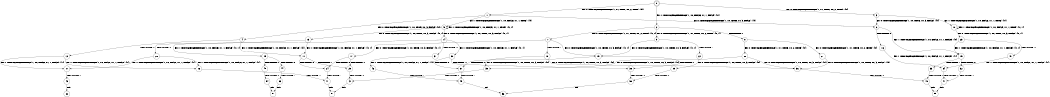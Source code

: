 digraph BCG {
size = "7, 10.5";
center = TRUE;
node [shape = circle];
0 [peripheries = 2];
0 -> 1 [label = "EX !0 !ATOMIC_EXCH_BRANCH (1, +1, TRUE, +0, 2, TRUE) !{0}"];
0 -> 2 [label = "EX !1 !ATOMIC_EXCH_BRANCH (1, +0, FALSE, +1, 1, FALSE) !{0}"];
0 -> 3 [label = "EX !0 !ATOMIC_EXCH_BRANCH (1, +1, TRUE, +0, 2, TRUE) !{0}"];
1 -> 4 [label = "EX !0 !ATOMIC_EXCH_BRANCH (1, +0, TRUE, +0, 3, FALSE) !{0}"];
1 -> 5 [label = "EX !1 !ATOMIC_EXCH_BRANCH (1, +0, FALSE, +1, 1, TRUE) !{0}"];
1 -> 6 [label = "EX !0 !ATOMIC_EXCH_BRANCH (1, +0, TRUE, +0, 3, FALSE) !{0}"];
2 -> 7 [label = "EX !0 !ATOMIC_EXCH_BRANCH (1, +1, TRUE, +0, 2, TRUE) !{0, 1}"];
2 -> 8 [label = "TERMINATE !1"];
2 -> 9 [label = "EX !0 !ATOMIC_EXCH_BRANCH (1, +1, TRUE, +0, 2, TRUE) !{0, 1}"];
3 -> 10 [label = "EX !1 !ATOMIC_EXCH_BRANCH (1, +0, FALSE, +1, 1, TRUE) !{0}"];
3 -> 6 [label = "EX !0 !ATOMIC_EXCH_BRANCH (1, +0, TRUE, +0, 3, FALSE) !{0}"];
4 -> 11 [label = "EX !1 !ATOMIC_EXCH_BRANCH (1, +0, FALSE, +1, 1, FALSE) !{0}"];
4 -> 12 [label = "TERMINATE !0"];
5 -> 13 [label = "EX !0 !ATOMIC_EXCH_BRANCH (1, +0, TRUE, +0, 3, FALSE) !{0, 1}"];
5 -> 5 [label = "EX !1 !ATOMIC_EXCH_BRANCH (1, +0, FALSE, +1, 1, TRUE) !{0, 1}"];
5 -> 14 [label = "EX !0 !ATOMIC_EXCH_BRANCH (1, +0, TRUE, +0, 3, FALSE) !{0, 1}"];
6 -> 15 [label = "EX !1 !ATOMIC_EXCH_BRANCH (1, +0, FALSE, +1, 1, FALSE) !{0}"];
6 -> 16 [label = "TERMINATE !0"];
7 -> 17 [label = "EX !0 !ATOMIC_EXCH_BRANCH (1, +0, TRUE, +0, 3, FALSE) !{0, 1}"];
7 -> 18 [label = "TERMINATE !1"];
7 -> 19 [label = "EX !0 !ATOMIC_EXCH_BRANCH (1, +0, TRUE, +0, 3, FALSE) !{0, 1}"];
8 -> 20 [label = "EX !0 !ATOMIC_EXCH_BRANCH (1, +1, TRUE, +0, 2, TRUE) !{0}"];
8 -> 21 [label = "EX !0 !ATOMIC_EXCH_BRANCH (1, +1, TRUE, +0, 2, TRUE) !{0}"];
9 -> 19 [label = "EX !0 !ATOMIC_EXCH_BRANCH (1, +0, TRUE, +0, 3, FALSE) !{0, 1}"];
9 -> 22 [label = "TERMINATE !1"];
10 -> 23 [label = "EX !0 !ATOMIC_EXCH_BRANCH (1, +0, TRUE, +0, 3, FALSE) !{0, 1}"];
10 -> 10 [label = "EX !1 !ATOMIC_EXCH_BRANCH (1, +0, FALSE, +1, 1, TRUE) !{0, 1}"];
11 -> 24 [label = "TERMINATE !0"];
11 -> 25 [label = "TERMINATE !1"];
12 -> 26 [label = "EX !1 !ATOMIC_EXCH_BRANCH (1, +0, FALSE, +1, 1, FALSE) !{1}"];
12 -> 27 [label = "EX !1 !ATOMIC_EXCH_BRANCH (1, +0, FALSE, +1, 1, FALSE) !{1}"];
13 -> 11 [label = "EX !1 !ATOMIC_EXCH_BRANCH (1, +0, FALSE, +1, 1, FALSE) !{0, 1}"];
13 -> 28 [label = "TERMINATE !0"];
14 -> 29 [label = "EX !1 !ATOMIC_EXCH_BRANCH (1, +0, FALSE, +1, 1, FALSE) !{0, 1}"];
14 -> 30 [label = "EX !1 !ATOMIC_EXCH_BRANCH (1, +0, FALSE, +1, 1, FALSE) !{0, 1}"];
14 -> 31 [label = "TERMINATE !0"];
15 -> 32 [label = "TERMINATE !0"];
15 -> 33 [label = "TERMINATE !1"];
16 -> 34 [label = "EX !1 !ATOMIC_EXCH_BRANCH (1, +0, FALSE, +1, 1, FALSE) !{1}"];
17 -> 24 [label = "TERMINATE !0"];
17 -> 25 [label = "TERMINATE !1"];
18 -> 35 [label = "EX !0 !ATOMIC_EXCH_BRANCH (1, +0, TRUE, +0, 3, FALSE) !{0}"];
18 -> 36 [label = "EX !0 !ATOMIC_EXCH_BRANCH (1, +0, TRUE, +0, 3, FALSE) !{0}"];
19 -> 37 [label = "TERMINATE !0"];
19 -> 38 [label = "TERMINATE !1"];
20 -> 35 [label = "EX !0 !ATOMIC_EXCH_BRANCH (1, +0, TRUE, +0, 3, FALSE) !{0}"];
20 -> 36 [label = "EX !0 !ATOMIC_EXCH_BRANCH (1, +0, TRUE, +0, 3, FALSE) !{0}"];
21 -> 36 [label = "EX !0 !ATOMIC_EXCH_BRANCH (1, +0, TRUE, +0, 3, FALSE) !{0}"];
22 -> 39 [label = "EX !0 !ATOMIC_EXCH_BRANCH (1, +0, TRUE, +0, 3, FALSE) !{0}"];
23 -> 15 [label = "EX !1 !ATOMIC_EXCH_BRANCH (1, +0, FALSE, +1, 1, FALSE) !{0, 1}"];
23 -> 40 [label = "TERMINATE !0"];
24 -> 41 [label = "TERMINATE !1"];
25 -> 42 [label = "TERMINATE !0"];
26 -> 41 [label = "TERMINATE !1"];
27 -> 43 [label = "TERMINATE !1"];
28 -> 26 [label = "EX !1 !ATOMIC_EXCH_BRANCH (1, +0, FALSE, +1, 1, FALSE) !{1}"];
28 -> 27 [label = "EX !1 !ATOMIC_EXCH_BRANCH (1, +0, FALSE, +1, 1, FALSE) !{1}"];
29 -> 44 [label = "TERMINATE !0"];
29 -> 45 [label = "TERMINATE !1"];
30 -> 37 [label = "TERMINATE !0"];
30 -> 38 [label = "TERMINATE !1"];
31 -> 46 [label = "EX !1 !ATOMIC_EXCH_BRANCH (1, +0, FALSE, +1, 1, FALSE) !{1}"];
32 -> 47 [label = "TERMINATE !1"];
33 -> 48 [label = "TERMINATE !0"];
34 -> 47 [label = "TERMINATE !1"];
35 -> 42 [label = "TERMINATE !0"];
36 -> 48 [label = "TERMINATE !0"];
37 -> 49 [label = "TERMINATE !1"];
38 -> 50 [label = "TERMINATE !0"];
39 -> 50 [label = "TERMINATE !0"];
40 -> 34 [label = "EX !1 !ATOMIC_EXCH_BRANCH (1, +0, FALSE, +1, 1, FALSE) !{1}"];
41 -> 51 [label = "exit"];
42 -> 51 [label = "exit"];
43 -> 52 [label = "exit"];
44 -> 53 [label = "TERMINATE !1"];
45 -> 54 [label = "TERMINATE !0"];
46 -> 49 [label = "TERMINATE !1"];
47 -> 55 [label = "exit"];
48 -> 55 [label = "exit"];
49 -> 56 [label = "exit"];
50 -> 56 [label = "exit"];
53 -> 57 [label = "exit"];
54 -> 57 [label = "exit"];
}
